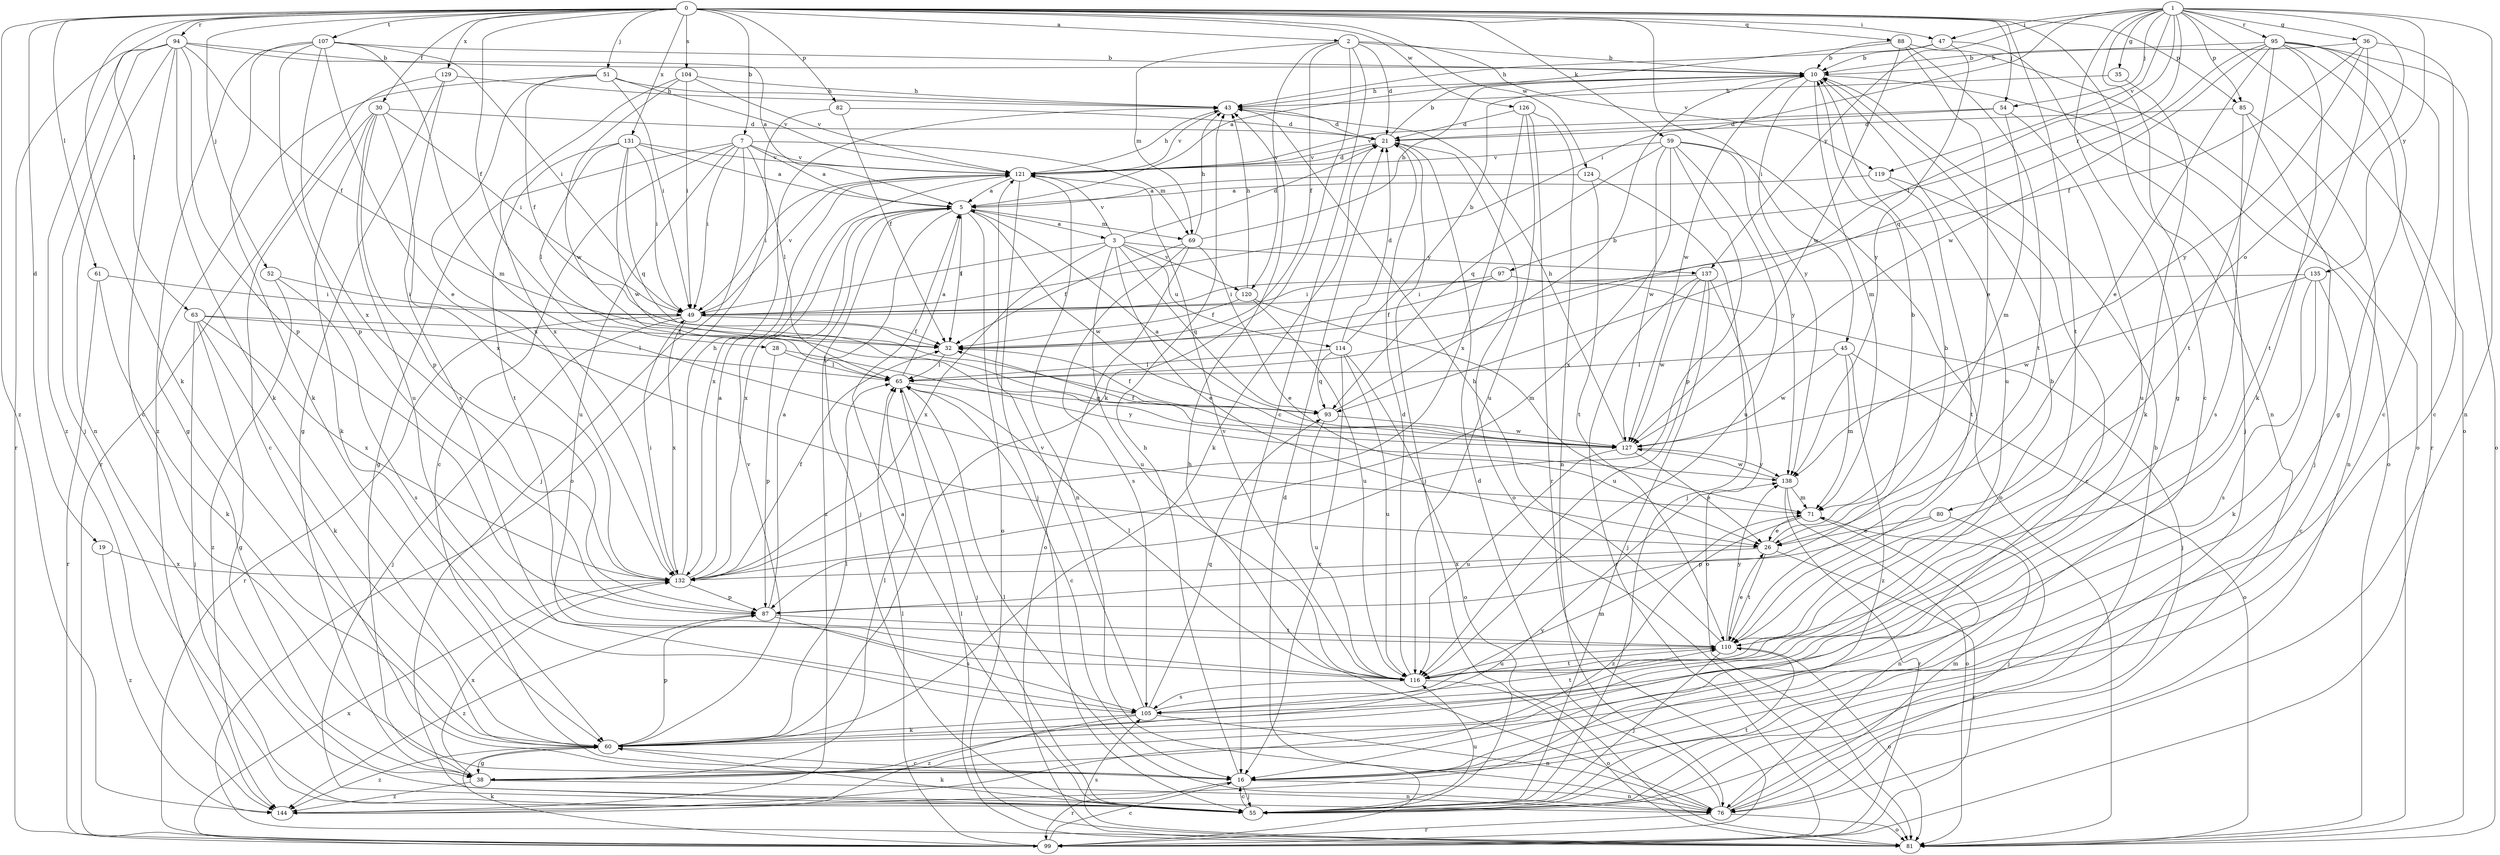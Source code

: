 strict digraph  {
0;
1;
2;
3;
5;
7;
10;
16;
19;
21;
26;
28;
30;
32;
35;
36;
38;
43;
45;
47;
49;
51;
52;
54;
55;
59;
60;
61;
63;
65;
69;
71;
76;
80;
81;
82;
85;
87;
88;
93;
94;
95;
97;
99;
104;
105;
107;
110;
114;
116;
119;
120;
121;
124;
126;
127;
129;
131;
132;
135;
137;
138;
144;
0 -> 2  [label=a];
0 -> 7  [label=b];
0 -> 19  [label=d];
0 -> 28  [label=f];
0 -> 30  [label=f];
0 -> 45  [label=i];
0 -> 47  [label=i];
0 -> 51  [label=j];
0 -> 52  [label=j];
0 -> 54  [label=j];
0 -> 59  [label=k];
0 -> 60  [label=k];
0 -> 61  [label=l];
0 -> 63  [label=l];
0 -> 76  [label=n];
0 -> 82  [label=p];
0 -> 85  [label=p];
0 -> 88  [label=q];
0 -> 94  [label=r];
0 -> 104  [label=s];
0 -> 107  [label=t];
0 -> 110  [label=t];
0 -> 124  [label=w];
0 -> 126  [label=w];
0 -> 129  [label=x];
0 -> 131  [label=x];
0 -> 144  [label=z];
1 -> 16  [label=c];
1 -> 35  [label=g];
1 -> 36  [label=g];
1 -> 38  [label=g];
1 -> 47  [label=i];
1 -> 49  [label=i];
1 -> 54  [label=j];
1 -> 65  [label=l];
1 -> 76  [label=n];
1 -> 80  [label=o];
1 -> 81  [label=o];
1 -> 85  [label=p];
1 -> 95  [label=r];
1 -> 97  [label=r];
1 -> 119  [label=v];
1 -> 135  [label=y];
1 -> 137  [label=y];
2 -> 10  [label=b];
2 -> 16  [label=c];
2 -> 21  [label=d];
2 -> 32  [label=f];
2 -> 60  [label=k];
2 -> 69  [label=m];
2 -> 119  [label=v];
2 -> 120  [label=v];
3 -> 21  [label=d];
3 -> 26  [label=e];
3 -> 49  [label=i];
3 -> 93  [label=q];
3 -> 114  [label=u];
3 -> 116  [label=u];
3 -> 120  [label=v];
3 -> 121  [label=v];
3 -> 132  [label=x];
3 -> 137  [label=y];
5 -> 3  [label=a];
5 -> 32  [label=f];
5 -> 55  [label=j];
5 -> 69  [label=m];
5 -> 81  [label=o];
5 -> 127  [label=w];
5 -> 132  [label=x];
5 -> 144  [label=z];
7 -> 5  [label=a];
7 -> 16  [label=c];
7 -> 38  [label=g];
7 -> 49  [label=i];
7 -> 55  [label=j];
7 -> 65  [label=l];
7 -> 69  [label=m];
7 -> 116  [label=u];
7 -> 121  [label=v];
10 -> 43  [label=h];
10 -> 71  [label=m];
10 -> 81  [label=o];
10 -> 116  [label=u];
10 -> 127  [label=w];
10 -> 138  [label=y];
16 -> 43  [label=h];
16 -> 55  [label=j];
16 -> 76  [label=n];
16 -> 99  [label=r];
19 -> 132  [label=x];
19 -> 144  [label=z];
21 -> 10  [label=b];
21 -> 55  [label=j];
21 -> 60  [label=k];
21 -> 81  [label=o];
21 -> 121  [label=v];
26 -> 10  [label=b];
26 -> 99  [label=r];
26 -> 110  [label=t];
26 -> 132  [label=x];
28 -> 65  [label=l];
28 -> 87  [label=p];
28 -> 138  [label=y];
30 -> 16  [label=c];
30 -> 21  [label=d];
30 -> 49  [label=i];
30 -> 60  [label=k];
30 -> 87  [label=p];
30 -> 116  [label=u];
30 -> 132  [label=x];
32 -> 65  [label=l];
35 -> 43  [label=h];
35 -> 60  [label=k];
36 -> 10  [label=b];
36 -> 16  [label=c];
36 -> 32  [label=f];
36 -> 110  [label=t];
36 -> 138  [label=y];
38 -> 65  [label=l];
38 -> 76  [label=n];
38 -> 132  [label=x];
38 -> 138  [label=y];
38 -> 144  [label=z];
43 -> 21  [label=d];
43 -> 121  [label=v];
45 -> 65  [label=l];
45 -> 71  [label=m];
45 -> 81  [label=o];
45 -> 127  [label=w];
45 -> 144  [label=z];
47 -> 10  [label=b];
47 -> 43  [label=h];
47 -> 55  [label=j];
47 -> 138  [label=y];
49 -> 32  [label=f];
49 -> 55  [label=j];
49 -> 99  [label=r];
49 -> 121  [label=v];
49 -> 132  [label=x];
51 -> 32  [label=f];
51 -> 38  [label=g];
51 -> 43  [label=h];
51 -> 49  [label=i];
51 -> 121  [label=v];
51 -> 132  [label=x];
52 -> 49  [label=i];
52 -> 105  [label=s];
52 -> 144  [label=z];
54 -> 21  [label=d];
54 -> 71  [label=m];
54 -> 116  [label=u];
54 -> 121  [label=v];
55 -> 5  [label=a];
55 -> 16  [label=c];
55 -> 60  [label=k];
55 -> 110  [label=t];
55 -> 116  [label=u];
59 -> 81  [label=o];
59 -> 87  [label=p];
59 -> 93  [label=q];
59 -> 116  [label=u];
59 -> 121  [label=v];
59 -> 127  [label=w];
59 -> 132  [label=x];
59 -> 138  [label=y];
60 -> 16  [label=c];
60 -> 38  [label=g];
60 -> 65  [label=l];
60 -> 87  [label=p];
60 -> 121  [label=v];
60 -> 144  [label=z];
61 -> 49  [label=i];
61 -> 60  [label=k];
61 -> 99  [label=r];
63 -> 32  [label=f];
63 -> 38  [label=g];
63 -> 55  [label=j];
63 -> 60  [label=k];
63 -> 65  [label=l];
63 -> 132  [label=x];
65 -> 5  [label=a];
65 -> 16  [label=c];
65 -> 55  [label=j];
65 -> 93  [label=q];
69 -> 10  [label=b];
69 -> 26  [label=e];
69 -> 32  [label=f];
69 -> 43  [label=h];
69 -> 81  [label=o];
69 -> 105  [label=s];
71 -> 26  [label=e];
71 -> 76  [label=n];
71 -> 144  [label=z];
76 -> 10  [label=b];
76 -> 21  [label=d];
76 -> 43  [label=h];
76 -> 65  [label=l];
76 -> 71  [label=m];
76 -> 81  [label=o];
76 -> 99  [label=r];
80 -> 26  [label=e];
80 -> 55  [label=j];
80 -> 87  [label=p];
81 -> 65  [label=l];
81 -> 105  [label=s];
82 -> 21  [label=d];
82 -> 32  [label=f];
82 -> 81  [label=o];
85 -> 21  [label=d];
85 -> 55  [label=j];
85 -> 76  [label=n];
85 -> 105  [label=s];
87 -> 5  [label=a];
87 -> 10  [label=b];
87 -> 105  [label=s];
87 -> 110  [label=t];
87 -> 144  [label=z];
88 -> 5  [label=a];
88 -> 10  [label=b];
88 -> 26  [label=e];
88 -> 81  [label=o];
88 -> 110  [label=t];
88 -> 127  [label=w];
93 -> 10  [label=b];
93 -> 32  [label=f];
93 -> 116  [label=u];
93 -> 127  [label=w];
94 -> 5  [label=a];
94 -> 10  [label=b];
94 -> 16  [label=c];
94 -> 32  [label=f];
94 -> 55  [label=j];
94 -> 60  [label=k];
94 -> 76  [label=n];
94 -> 87  [label=p];
94 -> 99  [label=r];
94 -> 144  [label=z];
95 -> 10  [label=b];
95 -> 16  [label=c];
95 -> 26  [label=e];
95 -> 38  [label=g];
95 -> 60  [label=k];
95 -> 81  [label=o];
95 -> 93  [label=q];
95 -> 99  [label=r];
95 -> 110  [label=t];
95 -> 127  [label=w];
97 -> 32  [label=f];
97 -> 49  [label=i];
97 -> 55  [label=j];
99 -> 16  [label=c];
99 -> 21  [label=d];
99 -> 60  [label=k];
99 -> 65  [label=l];
99 -> 132  [label=x];
104 -> 43  [label=h];
104 -> 49  [label=i];
104 -> 121  [label=v];
104 -> 127  [label=w];
104 -> 132  [label=x];
105 -> 60  [label=k];
105 -> 71  [label=m];
105 -> 76  [label=n];
105 -> 93  [label=q];
105 -> 110  [label=t];
105 -> 121  [label=v];
105 -> 144  [label=z];
107 -> 10  [label=b];
107 -> 26  [label=e];
107 -> 49  [label=i];
107 -> 60  [label=k];
107 -> 71  [label=m];
107 -> 87  [label=p];
107 -> 132  [label=x];
107 -> 144  [label=z];
110 -> 26  [label=e];
110 -> 43  [label=h];
110 -> 55  [label=j];
110 -> 81  [label=o];
110 -> 116  [label=u];
110 -> 138  [label=y];
114 -> 10  [label=b];
114 -> 16  [label=c];
114 -> 21  [label=d];
114 -> 65  [label=l];
114 -> 81  [label=o];
114 -> 93  [label=q];
114 -> 116  [label=u];
116 -> 10  [label=b];
116 -> 21  [label=d];
116 -> 65  [label=l];
116 -> 81  [label=o];
116 -> 105  [label=s];
116 -> 110  [label=t];
116 -> 121  [label=v];
119 -> 5  [label=a];
119 -> 16  [label=c];
119 -> 110  [label=t];
120 -> 32  [label=f];
120 -> 43  [label=h];
120 -> 71  [label=m];
120 -> 116  [label=u];
121 -> 5  [label=a];
121 -> 21  [label=d];
121 -> 43  [label=h];
121 -> 49  [label=i];
121 -> 55  [label=j];
121 -> 76  [label=n];
121 -> 132  [label=x];
124 -> 5  [label=a];
124 -> 55  [label=j];
124 -> 110  [label=t];
126 -> 21  [label=d];
126 -> 76  [label=n];
126 -> 99  [label=r];
126 -> 116  [label=u];
126 -> 132  [label=x];
127 -> 5  [label=a];
127 -> 26  [label=e];
127 -> 32  [label=f];
127 -> 43  [label=h];
127 -> 116  [label=u];
127 -> 138  [label=y];
129 -> 38  [label=g];
129 -> 43  [label=h];
129 -> 99  [label=r];
129 -> 105  [label=s];
131 -> 5  [label=a];
131 -> 49  [label=i];
131 -> 65  [label=l];
131 -> 93  [label=q];
131 -> 110  [label=t];
131 -> 121  [label=v];
131 -> 127  [label=w];
132 -> 5  [label=a];
132 -> 32  [label=f];
132 -> 43  [label=h];
132 -> 49  [label=i];
132 -> 87  [label=p];
135 -> 16  [label=c];
135 -> 49  [label=i];
135 -> 60  [label=k];
135 -> 105  [label=s];
135 -> 127  [label=w];
137 -> 49  [label=i];
137 -> 55  [label=j];
137 -> 81  [label=o];
137 -> 99  [label=r];
137 -> 116  [label=u];
137 -> 127  [label=w];
138 -> 71  [label=m];
138 -> 81  [label=o];
138 -> 99  [label=r];
138 -> 127  [label=w];
}
